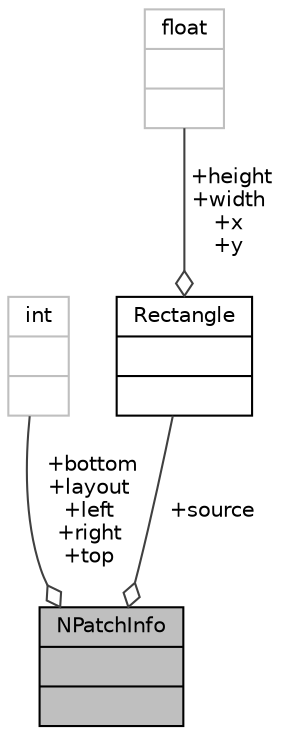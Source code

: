 digraph "NPatchInfo"
{
 // LATEX_PDF_SIZE
  edge [fontname="Helvetica",fontsize="10",labelfontname="Helvetica",labelfontsize="10"];
  node [fontname="Helvetica",fontsize="10",shape=record];
  Node1 [label="{NPatchInfo\n||}",height=0.2,width=0.4,color="black", fillcolor="grey75", style="filled", fontcolor="black",tooltip=" "];
  Node2 -> Node1 [color="grey25",fontsize="10",style="solid",label=" +bottom\n+layout\n+left\n+right\n+top" ,arrowhead="odiamond",fontname="Helvetica"];
  Node2 [label="{int\n||}",height=0.2,width=0.4,color="grey75", fillcolor="white", style="filled",tooltip=" "];
  Node3 -> Node1 [color="grey25",fontsize="10",style="solid",label=" +source" ,arrowhead="odiamond",fontname="Helvetica"];
  Node3 [label="{Rectangle\n||}",height=0.2,width=0.4,color="black", fillcolor="white", style="filled",URL="$structRectangle.html",tooltip=" "];
  Node4 -> Node3 [color="grey25",fontsize="10",style="solid",label=" +height\n+width\n+x\n+y" ,arrowhead="odiamond",fontname="Helvetica"];
  Node4 [label="{float\n||}",height=0.2,width=0.4,color="grey75", fillcolor="white", style="filled",tooltip=" "];
}

